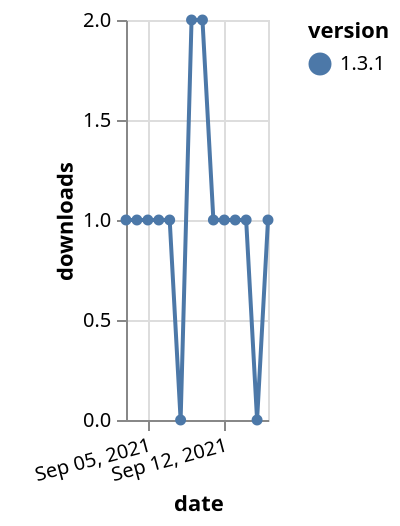 {"$schema": "https://vega.github.io/schema/vega-lite/v5.json", "description": "A simple bar chart with embedded data.", "data": {"values": [{"date": "2021-09-03", "total": 158, "delta": 1, "version": "1.3.1"}, {"date": "2021-09-04", "total": 159, "delta": 1, "version": "1.3.1"}, {"date": "2021-09-05", "total": 160, "delta": 1, "version": "1.3.1"}, {"date": "2021-09-06", "total": 161, "delta": 1, "version": "1.3.1"}, {"date": "2021-09-07", "total": 162, "delta": 1, "version": "1.3.1"}, {"date": "2021-09-08", "total": 162, "delta": 0, "version": "1.3.1"}, {"date": "2021-09-09", "total": 164, "delta": 2, "version": "1.3.1"}, {"date": "2021-09-10", "total": 166, "delta": 2, "version": "1.3.1"}, {"date": "2021-09-11", "total": 167, "delta": 1, "version": "1.3.1"}, {"date": "2021-09-12", "total": 168, "delta": 1, "version": "1.3.1"}, {"date": "2021-09-13", "total": 169, "delta": 1, "version": "1.3.1"}, {"date": "2021-09-14", "total": 170, "delta": 1, "version": "1.3.1"}, {"date": "2021-09-15", "total": 170, "delta": 0, "version": "1.3.1"}, {"date": "2021-09-16", "total": 171, "delta": 1, "version": "1.3.1"}]}, "width": "container", "mark": {"type": "line", "point": {"filled": true}}, "encoding": {"x": {"field": "date", "type": "temporal", "timeUnit": "yearmonthdate", "title": "date", "axis": {"labelAngle": -15}}, "y": {"field": "delta", "type": "quantitative", "title": "downloads"}, "color": {"field": "version", "type": "nominal"}, "tooltip": {"field": "delta"}}}